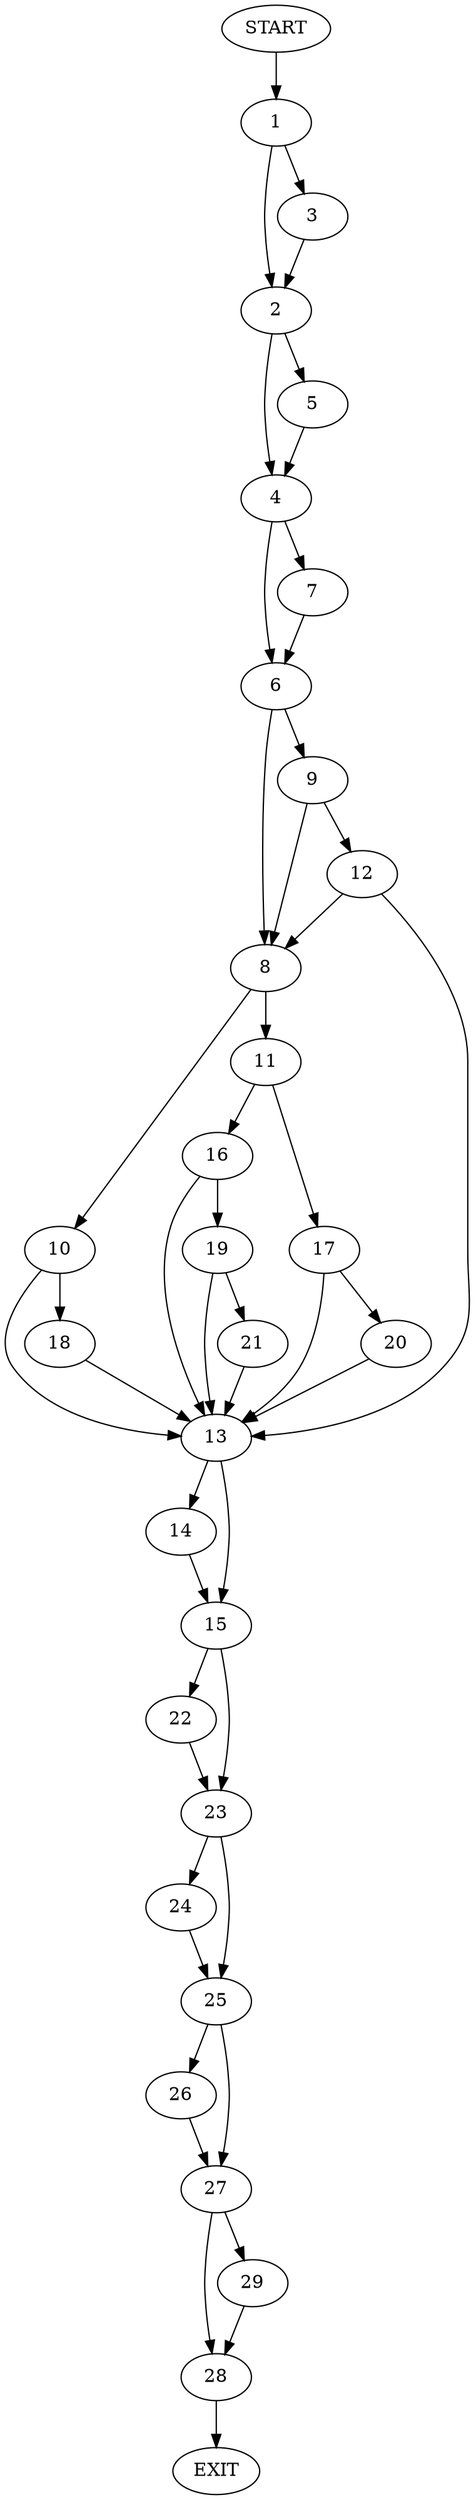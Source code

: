 digraph {
0 [label="START"]
30 [label="EXIT"]
0 -> 1
1 -> 2
1 -> 3
3 -> 2
2 -> 4
2 -> 5
5 -> 4
4 -> 6
4 -> 7
6 -> 8
6 -> 9
7 -> 6
8 -> 10
8 -> 11
9 -> 8
9 -> 12
12 -> 8
12 -> 13
13 -> 14
13 -> 15
11 -> 16
11 -> 17
10 -> 18
10 -> 13
18 -> 13
16 -> 19
16 -> 13
17 -> 13
17 -> 20
20 -> 13
19 -> 21
19 -> 13
21 -> 13
15 -> 22
15 -> 23
14 -> 15
23 -> 24
23 -> 25
22 -> 23
24 -> 25
25 -> 26
25 -> 27
26 -> 27
27 -> 28
27 -> 29
28 -> 30
29 -> 28
}

